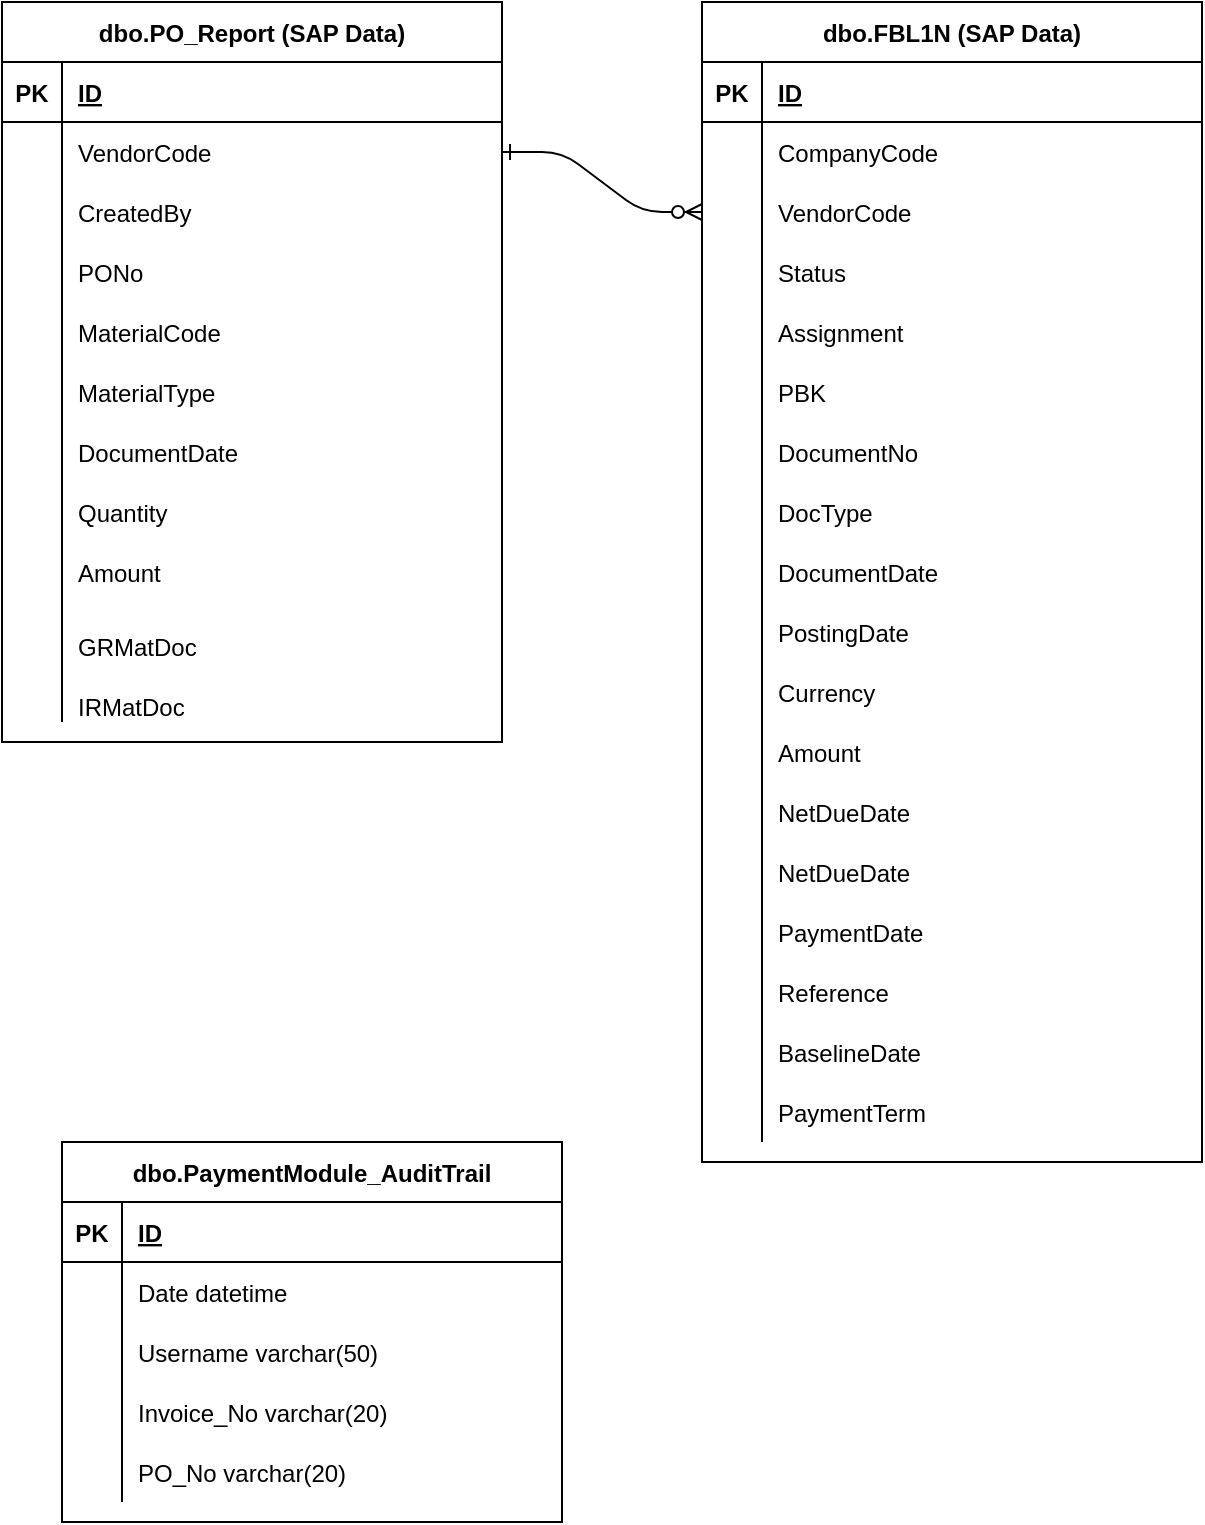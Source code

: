 <mxfile version="20.5.1" type="github">
  <diagram id="R2lEEEUBdFMjLlhIrx00" name="Page-1">
    <mxGraphModel dx="1248" dy="611" grid="1" gridSize="10" guides="1" tooltips="1" connect="1" arrows="1" fold="1" page="1" pageScale="1" pageWidth="850" pageHeight="1100" math="0" shadow="0" extFonts="Permanent Marker^https://fonts.googleapis.com/css?family=Permanent+Marker">
      <root>
        <mxCell id="0" />
        <mxCell id="1" parent="0" />
        <mxCell id="C-vyLk0tnHw3VtMMgP7b-23" value="dbo.PaymentModule_AuditTrail" style="shape=table;startSize=30;container=1;collapsible=1;childLayout=tableLayout;fixedRows=1;rowLines=0;fontStyle=1;align=center;resizeLast=1;" parent="1" vertex="1">
          <mxGeometry x="50" y="590" width="250" height="190" as="geometry" />
        </mxCell>
        <mxCell id="C-vyLk0tnHw3VtMMgP7b-24" value="" style="shape=partialRectangle;collapsible=0;dropTarget=0;pointerEvents=0;fillColor=none;points=[[0,0.5],[1,0.5]];portConstraint=eastwest;top=0;left=0;right=0;bottom=1;" parent="C-vyLk0tnHw3VtMMgP7b-23" vertex="1">
          <mxGeometry y="30" width="250" height="30" as="geometry" />
        </mxCell>
        <mxCell id="C-vyLk0tnHw3VtMMgP7b-25" value="PK" style="shape=partialRectangle;overflow=hidden;connectable=0;fillColor=none;top=0;left=0;bottom=0;right=0;fontStyle=1;" parent="C-vyLk0tnHw3VtMMgP7b-24" vertex="1">
          <mxGeometry width="30" height="30" as="geometry">
            <mxRectangle width="30" height="30" as="alternateBounds" />
          </mxGeometry>
        </mxCell>
        <mxCell id="C-vyLk0tnHw3VtMMgP7b-26" value="ID" style="shape=partialRectangle;overflow=hidden;connectable=0;fillColor=none;top=0;left=0;bottom=0;right=0;align=left;spacingLeft=6;fontStyle=5;" parent="C-vyLk0tnHw3VtMMgP7b-24" vertex="1">
          <mxGeometry x="30" width="220" height="30" as="geometry">
            <mxRectangle width="220" height="30" as="alternateBounds" />
          </mxGeometry>
        </mxCell>
        <mxCell id="JhXt-5PbK50FJARaPi_n-2" value="" style="shape=partialRectangle;collapsible=0;dropTarget=0;pointerEvents=0;fillColor=none;points=[[0,0.5],[1,0.5]];portConstraint=eastwest;top=0;left=0;right=0;bottom=0;" parent="C-vyLk0tnHw3VtMMgP7b-23" vertex="1">
          <mxGeometry y="60" width="250" height="30" as="geometry" />
        </mxCell>
        <mxCell id="JhXt-5PbK50FJARaPi_n-3" value="" style="shape=partialRectangle;overflow=hidden;connectable=0;fillColor=none;top=0;left=0;bottom=0;right=0;" parent="JhXt-5PbK50FJARaPi_n-2" vertex="1">
          <mxGeometry width="30" height="30" as="geometry">
            <mxRectangle width="30" height="30" as="alternateBounds" />
          </mxGeometry>
        </mxCell>
        <mxCell id="JhXt-5PbK50FJARaPi_n-4" value="Date datetime" style="shape=partialRectangle;overflow=hidden;connectable=0;fillColor=none;top=0;left=0;bottom=0;right=0;align=left;spacingLeft=6;" parent="JhXt-5PbK50FJARaPi_n-2" vertex="1">
          <mxGeometry x="30" width="220" height="30" as="geometry">
            <mxRectangle width="220" height="30" as="alternateBounds" />
          </mxGeometry>
        </mxCell>
        <mxCell id="JhXt-5PbK50FJARaPi_n-5" value="" style="shape=partialRectangle;collapsible=0;dropTarget=0;pointerEvents=0;fillColor=none;points=[[0,0.5],[1,0.5]];portConstraint=eastwest;top=0;left=0;right=0;bottom=0;" parent="C-vyLk0tnHw3VtMMgP7b-23" vertex="1">
          <mxGeometry y="90" width="250" height="30" as="geometry" />
        </mxCell>
        <mxCell id="JhXt-5PbK50FJARaPi_n-6" value="" style="shape=partialRectangle;overflow=hidden;connectable=0;fillColor=none;top=0;left=0;bottom=0;right=0;" parent="JhXt-5PbK50FJARaPi_n-5" vertex="1">
          <mxGeometry width="30" height="30" as="geometry">
            <mxRectangle width="30" height="30" as="alternateBounds" />
          </mxGeometry>
        </mxCell>
        <mxCell id="JhXt-5PbK50FJARaPi_n-7" value="Username varchar(50)" style="shape=partialRectangle;overflow=hidden;connectable=0;fillColor=none;top=0;left=0;bottom=0;right=0;align=left;spacingLeft=6;" parent="JhXt-5PbK50FJARaPi_n-5" vertex="1">
          <mxGeometry x="30" width="220" height="30" as="geometry">
            <mxRectangle width="220" height="30" as="alternateBounds" />
          </mxGeometry>
        </mxCell>
        <mxCell id="JhXt-5PbK50FJARaPi_n-8" value="" style="shape=partialRectangle;collapsible=0;dropTarget=0;pointerEvents=0;fillColor=none;points=[[0,0.5],[1,0.5]];portConstraint=eastwest;top=0;left=0;right=0;bottom=0;" parent="C-vyLk0tnHw3VtMMgP7b-23" vertex="1">
          <mxGeometry y="120" width="250" height="30" as="geometry" />
        </mxCell>
        <mxCell id="JhXt-5PbK50FJARaPi_n-9" value="" style="shape=partialRectangle;overflow=hidden;connectable=0;fillColor=none;top=0;left=0;bottom=0;right=0;" parent="JhXt-5PbK50FJARaPi_n-8" vertex="1">
          <mxGeometry width="30" height="30" as="geometry">
            <mxRectangle width="30" height="30" as="alternateBounds" />
          </mxGeometry>
        </mxCell>
        <mxCell id="JhXt-5PbK50FJARaPi_n-10" value="Invoice_No varchar(20)" style="shape=partialRectangle;overflow=hidden;connectable=0;fillColor=none;top=0;left=0;bottom=0;right=0;align=left;spacingLeft=6;" parent="JhXt-5PbK50FJARaPi_n-8" vertex="1">
          <mxGeometry x="30" width="220" height="30" as="geometry">
            <mxRectangle width="220" height="30" as="alternateBounds" />
          </mxGeometry>
        </mxCell>
        <mxCell id="JhXt-5PbK50FJARaPi_n-11" value="" style="shape=partialRectangle;collapsible=0;dropTarget=0;pointerEvents=0;fillColor=none;points=[[0,0.5],[1,0.5]];portConstraint=eastwest;top=0;left=0;right=0;bottom=0;" parent="C-vyLk0tnHw3VtMMgP7b-23" vertex="1">
          <mxGeometry y="150" width="250" height="30" as="geometry" />
        </mxCell>
        <mxCell id="JhXt-5PbK50FJARaPi_n-12" value="" style="shape=partialRectangle;overflow=hidden;connectable=0;fillColor=none;top=0;left=0;bottom=0;right=0;" parent="JhXt-5PbK50FJARaPi_n-11" vertex="1">
          <mxGeometry width="30" height="30" as="geometry">
            <mxRectangle width="30" height="30" as="alternateBounds" />
          </mxGeometry>
        </mxCell>
        <mxCell id="JhXt-5PbK50FJARaPi_n-13" value="PO_No varchar(20)" style="shape=partialRectangle;overflow=hidden;connectable=0;fillColor=none;top=0;left=0;bottom=0;right=0;align=left;spacingLeft=6;" parent="JhXt-5PbK50FJARaPi_n-11" vertex="1">
          <mxGeometry x="30" width="220" height="30" as="geometry">
            <mxRectangle width="220" height="30" as="alternateBounds" />
          </mxGeometry>
        </mxCell>
        <mxCell id="FwIzy6FlJB1ONGL9KVnS-1" value="dbo.PO_Report (SAP Data)" style="shape=table;startSize=30;container=1;collapsible=1;childLayout=tableLayout;fixedRows=1;rowLines=0;fontStyle=1;align=center;resizeLast=1;" parent="1" vertex="1">
          <mxGeometry x="20" y="20" width="250" height="370" as="geometry" />
        </mxCell>
        <mxCell id="FwIzy6FlJB1ONGL9KVnS-2" value="" style="shape=partialRectangle;collapsible=0;dropTarget=0;pointerEvents=0;fillColor=none;points=[[0,0.5],[1,0.5]];portConstraint=eastwest;top=0;left=0;right=0;bottom=1;" parent="FwIzy6FlJB1ONGL9KVnS-1" vertex="1">
          <mxGeometry y="30" width="250" height="30" as="geometry" />
        </mxCell>
        <mxCell id="FwIzy6FlJB1ONGL9KVnS-3" value="PK" style="shape=partialRectangle;overflow=hidden;connectable=0;fillColor=none;top=0;left=0;bottom=0;right=0;fontStyle=1;" parent="FwIzy6FlJB1ONGL9KVnS-2" vertex="1">
          <mxGeometry width="30" height="30" as="geometry">
            <mxRectangle width="30" height="30" as="alternateBounds" />
          </mxGeometry>
        </mxCell>
        <mxCell id="FwIzy6FlJB1ONGL9KVnS-4" value="ID" style="shape=partialRectangle;overflow=hidden;connectable=0;fillColor=none;top=0;left=0;bottom=0;right=0;align=left;spacingLeft=6;fontStyle=5;" parent="FwIzy6FlJB1ONGL9KVnS-2" vertex="1">
          <mxGeometry x="30" width="220" height="30" as="geometry">
            <mxRectangle width="220" height="30" as="alternateBounds" />
          </mxGeometry>
        </mxCell>
        <mxCell id="FwIzy6FlJB1ONGL9KVnS-5" value="" style="shape=partialRectangle;collapsible=0;dropTarget=0;pointerEvents=0;fillColor=none;points=[[0,0.5],[1,0.5]];portConstraint=eastwest;top=0;left=0;right=0;bottom=0;" parent="FwIzy6FlJB1ONGL9KVnS-1" vertex="1">
          <mxGeometry y="60" width="250" height="30" as="geometry" />
        </mxCell>
        <mxCell id="FwIzy6FlJB1ONGL9KVnS-6" value="" style="shape=partialRectangle;overflow=hidden;connectable=0;fillColor=none;top=0;left=0;bottom=0;right=0;" parent="FwIzy6FlJB1ONGL9KVnS-5" vertex="1">
          <mxGeometry width="30" height="30" as="geometry">
            <mxRectangle width="30" height="30" as="alternateBounds" />
          </mxGeometry>
        </mxCell>
        <mxCell id="FwIzy6FlJB1ONGL9KVnS-7" value="VendorCode" style="shape=partialRectangle;overflow=hidden;connectable=0;fillColor=none;top=0;left=0;bottom=0;right=0;align=left;spacingLeft=6;" parent="FwIzy6FlJB1ONGL9KVnS-5" vertex="1">
          <mxGeometry x="30" width="220" height="30" as="geometry">
            <mxRectangle width="220" height="30" as="alternateBounds" />
          </mxGeometry>
        </mxCell>
        <mxCell id="FwIzy6FlJB1ONGL9KVnS-9" value="" style="shape=partialRectangle;collapsible=0;dropTarget=0;pointerEvents=0;fillColor=none;points=[[0,0.5],[1,0.5]];portConstraint=eastwest;top=0;left=0;right=0;bottom=0;" parent="FwIzy6FlJB1ONGL9KVnS-1" vertex="1">
          <mxGeometry y="90" width="250" height="30" as="geometry" />
        </mxCell>
        <mxCell id="FwIzy6FlJB1ONGL9KVnS-10" value="" style="shape=partialRectangle;overflow=hidden;connectable=0;fillColor=none;top=0;left=0;bottom=0;right=0;" parent="FwIzy6FlJB1ONGL9KVnS-9" vertex="1">
          <mxGeometry width="30" height="30" as="geometry">
            <mxRectangle width="30" height="30" as="alternateBounds" />
          </mxGeometry>
        </mxCell>
        <mxCell id="FwIzy6FlJB1ONGL9KVnS-11" value="CreatedBy" style="shape=partialRectangle;overflow=hidden;connectable=0;fillColor=none;top=0;left=0;bottom=0;right=0;align=left;spacingLeft=6;" parent="FwIzy6FlJB1ONGL9KVnS-9" vertex="1">
          <mxGeometry x="30" width="220" height="30" as="geometry">
            <mxRectangle width="220" height="30" as="alternateBounds" />
          </mxGeometry>
        </mxCell>
        <mxCell id="FwIzy6FlJB1ONGL9KVnS-12" value="" style="shape=partialRectangle;collapsible=0;dropTarget=0;pointerEvents=0;fillColor=none;points=[[0,0.5],[1,0.5]];portConstraint=eastwest;top=0;left=0;right=0;bottom=0;" parent="FwIzy6FlJB1ONGL9KVnS-1" vertex="1">
          <mxGeometry y="120" width="250" height="30" as="geometry" />
        </mxCell>
        <mxCell id="FwIzy6FlJB1ONGL9KVnS-13" value="" style="shape=partialRectangle;overflow=hidden;connectable=0;fillColor=none;top=0;left=0;bottom=0;right=0;" parent="FwIzy6FlJB1ONGL9KVnS-12" vertex="1">
          <mxGeometry width="30" height="30" as="geometry">
            <mxRectangle width="30" height="30" as="alternateBounds" />
          </mxGeometry>
        </mxCell>
        <mxCell id="FwIzy6FlJB1ONGL9KVnS-14" value="PONo" style="shape=partialRectangle;overflow=hidden;connectable=0;fillColor=none;top=0;left=0;bottom=0;right=0;align=left;spacingLeft=6;" parent="FwIzy6FlJB1ONGL9KVnS-12" vertex="1">
          <mxGeometry x="30" width="220" height="30" as="geometry">
            <mxRectangle width="220" height="30" as="alternateBounds" />
          </mxGeometry>
        </mxCell>
        <mxCell id="FwIzy6FlJB1ONGL9KVnS-15" value="" style="shape=partialRectangle;collapsible=0;dropTarget=0;pointerEvents=0;fillColor=none;points=[[0,0.5],[1,0.5]];portConstraint=eastwest;top=0;left=0;right=0;bottom=0;" parent="FwIzy6FlJB1ONGL9KVnS-1" vertex="1">
          <mxGeometry y="150" width="250" height="30" as="geometry" />
        </mxCell>
        <mxCell id="FwIzy6FlJB1ONGL9KVnS-16" value="" style="shape=partialRectangle;overflow=hidden;connectable=0;fillColor=none;top=0;left=0;bottom=0;right=0;" parent="FwIzy6FlJB1ONGL9KVnS-15" vertex="1">
          <mxGeometry width="30" height="30" as="geometry">
            <mxRectangle width="30" height="30" as="alternateBounds" />
          </mxGeometry>
        </mxCell>
        <mxCell id="FwIzy6FlJB1ONGL9KVnS-17" value="MaterialCode" style="shape=partialRectangle;overflow=hidden;connectable=0;fillColor=none;top=0;left=0;bottom=0;right=0;align=left;spacingLeft=6;" parent="FwIzy6FlJB1ONGL9KVnS-15" vertex="1">
          <mxGeometry x="30" width="220" height="30" as="geometry">
            <mxRectangle width="220" height="30" as="alternateBounds" />
          </mxGeometry>
        </mxCell>
        <mxCell id="FwIzy6FlJB1ONGL9KVnS-18" value="" style="shape=partialRectangle;collapsible=0;dropTarget=0;pointerEvents=0;fillColor=none;points=[[0,0.5],[1,0.5]];portConstraint=eastwest;top=0;left=0;right=0;bottom=0;" parent="FwIzy6FlJB1ONGL9KVnS-1" vertex="1">
          <mxGeometry y="180" width="250" height="30" as="geometry" />
        </mxCell>
        <mxCell id="FwIzy6FlJB1ONGL9KVnS-19" value="" style="shape=partialRectangle;overflow=hidden;connectable=0;fillColor=none;top=0;left=0;bottom=0;right=0;" parent="FwIzy6FlJB1ONGL9KVnS-18" vertex="1">
          <mxGeometry width="30" height="30" as="geometry">
            <mxRectangle width="30" height="30" as="alternateBounds" />
          </mxGeometry>
        </mxCell>
        <mxCell id="FwIzy6FlJB1ONGL9KVnS-20" value="MaterialType" style="shape=partialRectangle;overflow=hidden;connectable=0;fillColor=none;top=0;left=0;bottom=0;right=0;align=left;spacingLeft=6;" parent="FwIzy6FlJB1ONGL9KVnS-18" vertex="1">
          <mxGeometry x="30" width="220" height="30" as="geometry">
            <mxRectangle width="220" height="30" as="alternateBounds" />
          </mxGeometry>
        </mxCell>
        <mxCell id="FwIzy6FlJB1ONGL9KVnS-21" value="" style="shape=partialRectangle;collapsible=0;dropTarget=0;pointerEvents=0;fillColor=none;points=[[0,0.5],[1,0.5]];portConstraint=eastwest;top=0;left=0;right=0;bottom=0;" parent="FwIzy6FlJB1ONGL9KVnS-1" vertex="1">
          <mxGeometry y="210" width="250" height="30" as="geometry" />
        </mxCell>
        <mxCell id="FwIzy6FlJB1ONGL9KVnS-22" value="" style="shape=partialRectangle;overflow=hidden;connectable=0;fillColor=none;top=0;left=0;bottom=0;right=0;" parent="FwIzy6FlJB1ONGL9KVnS-21" vertex="1">
          <mxGeometry width="30" height="30" as="geometry">
            <mxRectangle width="30" height="30" as="alternateBounds" />
          </mxGeometry>
        </mxCell>
        <mxCell id="FwIzy6FlJB1ONGL9KVnS-23" value="DocumentDate" style="shape=partialRectangle;overflow=hidden;connectable=0;fillColor=none;top=0;left=0;bottom=0;right=0;align=left;spacingLeft=6;" parent="FwIzy6FlJB1ONGL9KVnS-21" vertex="1">
          <mxGeometry x="30" width="220" height="30" as="geometry">
            <mxRectangle width="220" height="30" as="alternateBounds" />
          </mxGeometry>
        </mxCell>
        <mxCell id="FwIzy6FlJB1ONGL9KVnS-24" value="" style="shape=partialRectangle;collapsible=0;dropTarget=0;pointerEvents=0;fillColor=none;points=[[0,0.5],[1,0.5]];portConstraint=eastwest;top=0;left=0;right=0;bottom=0;" parent="FwIzy6FlJB1ONGL9KVnS-1" vertex="1">
          <mxGeometry y="240" width="250" height="30" as="geometry" />
        </mxCell>
        <mxCell id="FwIzy6FlJB1ONGL9KVnS-25" value="" style="shape=partialRectangle;overflow=hidden;connectable=0;fillColor=none;top=0;left=0;bottom=0;right=0;" parent="FwIzy6FlJB1ONGL9KVnS-24" vertex="1">
          <mxGeometry width="30" height="30" as="geometry">
            <mxRectangle width="30" height="30" as="alternateBounds" />
          </mxGeometry>
        </mxCell>
        <mxCell id="FwIzy6FlJB1ONGL9KVnS-26" value="Quantity" style="shape=partialRectangle;overflow=hidden;connectable=0;fillColor=none;top=0;left=0;bottom=0;right=0;align=left;spacingLeft=6;" parent="FwIzy6FlJB1ONGL9KVnS-24" vertex="1">
          <mxGeometry x="30" width="220" height="30" as="geometry">
            <mxRectangle width="220" height="30" as="alternateBounds" />
          </mxGeometry>
        </mxCell>
        <mxCell id="FwIzy6FlJB1ONGL9KVnS-27" value="" style="shape=partialRectangle;collapsible=0;dropTarget=0;pointerEvents=0;fillColor=none;points=[[0,0.5],[1,0.5]];portConstraint=eastwest;top=0;left=0;right=0;bottom=0;" parent="FwIzy6FlJB1ONGL9KVnS-1" vertex="1">
          <mxGeometry y="270" width="250" height="30" as="geometry" />
        </mxCell>
        <mxCell id="FwIzy6FlJB1ONGL9KVnS-28" value="" style="shape=partialRectangle;overflow=hidden;connectable=0;fillColor=none;top=0;left=0;bottom=0;right=0;" parent="FwIzy6FlJB1ONGL9KVnS-27" vertex="1">
          <mxGeometry width="30" height="30" as="geometry">
            <mxRectangle width="30" height="30" as="alternateBounds" />
          </mxGeometry>
        </mxCell>
        <mxCell id="FwIzy6FlJB1ONGL9KVnS-29" value="Amount" style="shape=partialRectangle;overflow=hidden;connectable=0;fillColor=none;top=0;left=0;bottom=0;right=0;align=left;spacingLeft=6;" parent="FwIzy6FlJB1ONGL9KVnS-27" vertex="1">
          <mxGeometry x="30" width="220" height="30" as="geometry">
            <mxRectangle width="220" height="30" as="alternateBounds" />
          </mxGeometry>
        </mxCell>
        <mxCell id="FwIzy6FlJB1ONGL9KVnS-30" value="" style="shape=partialRectangle;collapsible=0;dropTarget=0;pointerEvents=0;fillColor=none;points=[[0,0.5],[1,0.5]];portConstraint=eastwest;top=0;left=0;right=0;bottom=0;" parent="FwIzy6FlJB1ONGL9KVnS-1" vertex="1">
          <mxGeometry y="300" width="250" height="30" as="geometry" />
        </mxCell>
        <mxCell id="FwIzy6FlJB1ONGL9KVnS-31" value="" style="shape=partialRectangle;overflow=hidden;connectable=0;fillColor=none;top=0;left=0;bottom=0;right=0;" parent="FwIzy6FlJB1ONGL9KVnS-30" vertex="1">
          <mxGeometry width="30" height="30" as="geometry">
            <mxRectangle width="30" height="30" as="alternateBounds" />
          </mxGeometry>
        </mxCell>
        <mxCell id="FwIzy6FlJB1ONGL9KVnS-32" value="&#xa;GRMatDoc &#xa;" style="shape=partialRectangle;overflow=hidden;connectable=0;fillColor=none;top=0;left=0;bottom=0;right=0;align=left;spacingLeft=6;" parent="FwIzy6FlJB1ONGL9KVnS-30" vertex="1">
          <mxGeometry x="30" width="220" height="30" as="geometry">
            <mxRectangle width="220" height="30" as="alternateBounds" />
          </mxGeometry>
        </mxCell>
        <mxCell id="FwIzy6FlJB1ONGL9KVnS-33" value="" style="shape=partialRectangle;collapsible=0;dropTarget=0;pointerEvents=0;fillColor=none;points=[[0,0.5],[1,0.5]];portConstraint=eastwest;top=0;left=0;right=0;bottom=0;" parent="FwIzy6FlJB1ONGL9KVnS-1" vertex="1">
          <mxGeometry y="330" width="250" height="30" as="geometry" />
        </mxCell>
        <mxCell id="FwIzy6FlJB1ONGL9KVnS-34" value="" style="shape=partialRectangle;overflow=hidden;connectable=0;fillColor=none;top=0;left=0;bottom=0;right=0;" parent="FwIzy6FlJB1ONGL9KVnS-33" vertex="1">
          <mxGeometry width="30" height="30" as="geometry">
            <mxRectangle width="30" height="30" as="alternateBounds" />
          </mxGeometry>
        </mxCell>
        <mxCell id="FwIzy6FlJB1ONGL9KVnS-35" value="&#xa;IRMatDoc" style="shape=partialRectangle;overflow=hidden;connectable=0;fillColor=none;top=0;left=0;bottom=0;right=0;align=left;spacingLeft=6;" parent="FwIzy6FlJB1ONGL9KVnS-33" vertex="1">
          <mxGeometry x="30" width="220" height="30" as="geometry">
            <mxRectangle width="220" height="30" as="alternateBounds" />
          </mxGeometry>
        </mxCell>
        <mxCell id="FwIzy6FlJB1ONGL9KVnS-36" value="dbo.FBL1N (SAP Data)" style="shape=table;startSize=30;container=1;collapsible=1;childLayout=tableLayout;fixedRows=1;rowLines=0;fontStyle=1;align=center;resizeLast=1;" parent="1" vertex="1">
          <mxGeometry x="370" y="20" width="250" height="580" as="geometry" />
        </mxCell>
        <mxCell id="FwIzy6FlJB1ONGL9KVnS-37" value="" style="shape=partialRectangle;collapsible=0;dropTarget=0;pointerEvents=0;fillColor=none;points=[[0,0.5],[1,0.5]];portConstraint=eastwest;top=0;left=0;right=0;bottom=1;" parent="FwIzy6FlJB1ONGL9KVnS-36" vertex="1">
          <mxGeometry y="30" width="250" height="30" as="geometry" />
        </mxCell>
        <mxCell id="FwIzy6FlJB1ONGL9KVnS-38" value="PK" style="shape=partialRectangle;overflow=hidden;connectable=0;fillColor=none;top=0;left=0;bottom=0;right=0;fontStyle=1;" parent="FwIzy6FlJB1ONGL9KVnS-37" vertex="1">
          <mxGeometry width="30" height="30" as="geometry">
            <mxRectangle width="30" height="30" as="alternateBounds" />
          </mxGeometry>
        </mxCell>
        <mxCell id="FwIzy6FlJB1ONGL9KVnS-39" value="ID" style="shape=partialRectangle;overflow=hidden;connectable=0;fillColor=none;top=0;left=0;bottom=0;right=0;align=left;spacingLeft=6;fontStyle=5;" parent="FwIzy6FlJB1ONGL9KVnS-37" vertex="1">
          <mxGeometry x="30" width="220" height="30" as="geometry">
            <mxRectangle width="220" height="30" as="alternateBounds" />
          </mxGeometry>
        </mxCell>
        <mxCell id="FwIzy6FlJB1ONGL9KVnS-40" value="" style="shape=partialRectangle;collapsible=0;dropTarget=0;pointerEvents=0;fillColor=none;points=[[0,0.5],[1,0.5]];portConstraint=eastwest;top=0;left=0;right=0;bottom=0;" parent="FwIzy6FlJB1ONGL9KVnS-36" vertex="1">
          <mxGeometry y="60" width="250" height="30" as="geometry" />
        </mxCell>
        <mxCell id="FwIzy6FlJB1ONGL9KVnS-41" value="" style="shape=partialRectangle;overflow=hidden;connectable=0;fillColor=none;top=0;left=0;bottom=0;right=0;" parent="FwIzy6FlJB1ONGL9KVnS-40" vertex="1">
          <mxGeometry width="30" height="30" as="geometry">
            <mxRectangle width="30" height="30" as="alternateBounds" />
          </mxGeometry>
        </mxCell>
        <mxCell id="FwIzy6FlJB1ONGL9KVnS-42" value="CompanyCode" style="shape=partialRectangle;overflow=hidden;connectable=0;fillColor=none;top=0;left=0;bottom=0;right=0;align=left;spacingLeft=6;" parent="FwIzy6FlJB1ONGL9KVnS-40" vertex="1">
          <mxGeometry x="30" width="220" height="30" as="geometry">
            <mxRectangle width="220" height="30" as="alternateBounds" />
          </mxGeometry>
        </mxCell>
        <mxCell id="FwIzy6FlJB1ONGL9KVnS-43" value="" style="shape=partialRectangle;collapsible=0;dropTarget=0;pointerEvents=0;fillColor=none;points=[[0,0.5],[1,0.5]];portConstraint=eastwest;top=0;left=0;right=0;bottom=0;movable=0;resizable=0;rotatable=0;deletable=0;editable=0;connectable=0;" parent="FwIzy6FlJB1ONGL9KVnS-36" vertex="1">
          <mxGeometry y="90" width="250" height="30" as="geometry" />
        </mxCell>
        <mxCell id="FwIzy6FlJB1ONGL9KVnS-44" value="" style="shape=partialRectangle;overflow=hidden;connectable=0;fillColor=none;top=0;left=0;bottom=0;right=0;" parent="FwIzy6FlJB1ONGL9KVnS-43" vertex="1">
          <mxGeometry width="30" height="30" as="geometry">
            <mxRectangle width="30" height="30" as="alternateBounds" />
          </mxGeometry>
        </mxCell>
        <mxCell id="FwIzy6FlJB1ONGL9KVnS-45" value="VendorCode" style="shape=partialRectangle;overflow=hidden;connectable=0;fillColor=none;top=0;left=0;bottom=0;right=0;align=left;spacingLeft=6;" parent="FwIzy6FlJB1ONGL9KVnS-43" vertex="1">
          <mxGeometry x="30" width="220" height="30" as="geometry">
            <mxRectangle width="220" height="30" as="alternateBounds" />
          </mxGeometry>
        </mxCell>
        <mxCell id="FwIzy6FlJB1ONGL9KVnS-46" value="" style="shape=partialRectangle;collapsible=0;dropTarget=0;pointerEvents=0;fillColor=none;points=[[0,0.5],[1,0.5]];portConstraint=eastwest;top=0;left=0;right=0;bottom=0;" parent="FwIzy6FlJB1ONGL9KVnS-36" vertex="1">
          <mxGeometry y="120" width="250" height="30" as="geometry" />
        </mxCell>
        <mxCell id="FwIzy6FlJB1ONGL9KVnS-47" value="" style="shape=partialRectangle;overflow=hidden;connectable=0;fillColor=none;top=0;left=0;bottom=0;right=0;" parent="FwIzy6FlJB1ONGL9KVnS-46" vertex="1">
          <mxGeometry width="30" height="30" as="geometry">
            <mxRectangle width="30" height="30" as="alternateBounds" />
          </mxGeometry>
        </mxCell>
        <mxCell id="FwIzy6FlJB1ONGL9KVnS-48" value="Status" style="shape=partialRectangle;overflow=hidden;connectable=0;fillColor=none;top=0;left=0;bottom=0;right=0;align=left;spacingLeft=6;" parent="FwIzy6FlJB1ONGL9KVnS-46" vertex="1">
          <mxGeometry x="30" width="220" height="30" as="geometry">
            <mxRectangle width="220" height="30" as="alternateBounds" />
          </mxGeometry>
        </mxCell>
        <mxCell id="FwIzy6FlJB1ONGL9KVnS-49" value="" style="shape=partialRectangle;collapsible=0;dropTarget=0;pointerEvents=0;fillColor=none;points=[[0,0.5],[1,0.5]];portConstraint=eastwest;top=0;left=0;right=0;bottom=0;" parent="FwIzy6FlJB1ONGL9KVnS-36" vertex="1">
          <mxGeometry y="150" width="250" height="30" as="geometry" />
        </mxCell>
        <mxCell id="FwIzy6FlJB1ONGL9KVnS-50" value="" style="shape=partialRectangle;overflow=hidden;connectable=0;fillColor=none;top=0;left=0;bottom=0;right=0;" parent="FwIzy6FlJB1ONGL9KVnS-49" vertex="1">
          <mxGeometry width="30" height="30" as="geometry">
            <mxRectangle width="30" height="30" as="alternateBounds" />
          </mxGeometry>
        </mxCell>
        <mxCell id="FwIzy6FlJB1ONGL9KVnS-51" value="Assignment" style="shape=partialRectangle;overflow=hidden;connectable=0;fillColor=none;top=0;left=0;bottom=0;right=0;align=left;spacingLeft=6;" parent="FwIzy6FlJB1ONGL9KVnS-49" vertex="1">
          <mxGeometry x="30" width="220" height="30" as="geometry">
            <mxRectangle width="220" height="30" as="alternateBounds" />
          </mxGeometry>
        </mxCell>
        <mxCell id="FwIzy6FlJB1ONGL9KVnS-52" value="" style="shape=partialRectangle;collapsible=0;dropTarget=0;pointerEvents=0;fillColor=none;points=[[0,0.5],[1,0.5]];portConstraint=eastwest;top=0;left=0;right=0;bottom=0;" parent="FwIzy6FlJB1ONGL9KVnS-36" vertex="1">
          <mxGeometry y="180" width="250" height="30" as="geometry" />
        </mxCell>
        <mxCell id="FwIzy6FlJB1ONGL9KVnS-53" value="" style="shape=partialRectangle;overflow=hidden;connectable=0;fillColor=none;top=0;left=0;bottom=0;right=0;" parent="FwIzy6FlJB1ONGL9KVnS-52" vertex="1">
          <mxGeometry width="30" height="30" as="geometry">
            <mxRectangle width="30" height="30" as="alternateBounds" />
          </mxGeometry>
        </mxCell>
        <mxCell id="FwIzy6FlJB1ONGL9KVnS-54" value="PBK" style="shape=partialRectangle;overflow=hidden;connectable=0;fillColor=none;top=0;left=0;bottom=0;right=0;align=left;spacingLeft=6;" parent="FwIzy6FlJB1ONGL9KVnS-52" vertex="1">
          <mxGeometry x="30" width="220" height="30" as="geometry">
            <mxRectangle width="220" height="30" as="alternateBounds" />
          </mxGeometry>
        </mxCell>
        <mxCell id="FwIzy6FlJB1ONGL9KVnS-55" value="" style="shape=partialRectangle;collapsible=0;dropTarget=0;pointerEvents=0;fillColor=none;points=[[0,0.5],[1,0.5]];portConstraint=eastwest;top=0;left=0;right=0;bottom=0;" parent="FwIzy6FlJB1ONGL9KVnS-36" vertex="1">
          <mxGeometry y="210" width="250" height="30" as="geometry" />
        </mxCell>
        <mxCell id="FwIzy6FlJB1ONGL9KVnS-56" value="" style="shape=partialRectangle;overflow=hidden;connectable=0;fillColor=none;top=0;left=0;bottom=0;right=0;" parent="FwIzy6FlJB1ONGL9KVnS-55" vertex="1">
          <mxGeometry width="30" height="30" as="geometry">
            <mxRectangle width="30" height="30" as="alternateBounds" />
          </mxGeometry>
        </mxCell>
        <mxCell id="FwIzy6FlJB1ONGL9KVnS-57" value="DocumentNo" style="shape=partialRectangle;overflow=hidden;connectable=0;fillColor=none;top=0;left=0;bottom=0;right=0;align=left;spacingLeft=6;" parent="FwIzy6FlJB1ONGL9KVnS-55" vertex="1">
          <mxGeometry x="30" width="220" height="30" as="geometry">
            <mxRectangle width="220" height="30" as="alternateBounds" />
          </mxGeometry>
        </mxCell>
        <mxCell id="FwIzy6FlJB1ONGL9KVnS-58" value="" style="shape=partialRectangle;collapsible=0;dropTarget=0;pointerEvents=0;fillColor=none;points=[[0,0.5],[1,0.5]];portConstraint=eastwest;top=0;left=0;right=0;bottom=0;" parent="FwIzy6FlJB1ONGL9KVnS-36" vertex="1">
          <mxGeometry y="240" width="250" height="30" as="geometry" />
        </mxCell>
        <mxCell id="FwIzy6FlJB1ONGL9KVnS-59" value="" style="shape=partialRectangle;overflow=hidden;connectable=0;fillColor=none;top=0;left=0;bottom=0;right=0;" parent="FwIzy6FlJB1ONGL9KVnS-58" vertex="1">
          <mxGeometry width="30" height="30" as="geometry">
            <mxRectangle width="30" height="30" as="alternateBounds" />
          </mxGeometry>
        </mxCell>
        <mxCell id="FwIzy6FlJB1ONGL9KVnS-60" value="DocType" style="shape=partialRectangle;overflow=hidden;connectable=0;fillColor=none;top=0;left=0;bottom=0;right=0;align=left;spacingLeft=6;" parent="FwIzy6FlJB1ONGL9KVnS-58" vertex="1">
          <mxGeometry x="30" width="220" height="30" as="geometry">
            <mxRectangle width="220" height="30" as="alternateBounds" />
          </mxGeometry>
        </mxCell>
        <mxCell id="FwIzy6FlJB1ONGL9KVnS-61" value="" style="shape=partialRectangle;collapsible=0;dropTarget=0;pointerEvents=0;fillColor=none;points=[[0,0.5],[1,0.5]];portConstraint=eastwest;top=0;left=0;right=0;bottom=0;" parent="FwIzy6FlJB1ONGL9KVnS-36" vertex="1">
          <mxGeometry y="270" width="250" height="30" as="geometry" />
        </mxCell>
        <mxCell id="FwIzy6FlJB1ONGL9KVnS-62" value="" style="shape=partialRectangle;overflow=hidden;connectable=0;fillColor=none;top=0;left=0;bottom=0;right=0;" parent="FwIzy6FlJB1ONGL9KVnS-61" vertex="1">
          <mxGeometry width="30" height="30" as="geometry">
            <mxRectangle width="30" height="30" as="alternateBounds" />
          </mxGeometry>
        </mxCell>
        <mxCell id="FwIzy6FlJB1ONGL9KVnS-63" value="DocumentDate" style="shape=partialRectangle;overflow=hidden;connectable=0;fillColor=none;top=0;left=0;bottom=0;right=0;align=left;spacingLeft=6;" parent="FwIzy6FlJB1ONGL9KVnS-61" vertex="1">
          <mxGeometry x="30" width="220" height="30" as="geometry">
            <mxRectangle width="220" height="30" as="alternateBounds" />
          </mxGeometry>
        </mxCell>
        <mxCell id="FwIzy6FlJB1ONGL9KVnS-64" value="" style="shape=partialRectangle;collapsible=0;dropTarget=0;pointerEvents=0;fillColor=none;points=[[0,0.5],[1,0.5]];portConstraint=eastwest;top=0;left=0;right=0;bottom=0;" parent="FwIzy6FlJB1ONGL9KVnS-36" vertex="1">
          <mxGeometry y="300" width="250" height="30" as="geometry" />
        </mxCell>
        <mxCell id="FwIzy6FlJB1ONGL9KVnS-65" value="" style="shape=partialRectangle;overflow=hidden;connectable=0;fillColor=none;top=0;left=0;bottom=0;right=0;" parent="FwIzy6FlJB1ONGL9KVnS-64" vertex="1">
          <mxGeometry width="30" height="30" as="geometry">
            <mxRectangle width="30" height="30" as="alternateBounds" />
          </mxGeometry>
        </mxCell>
        <mxCell id="FwIzy6FlJB1ONGL9KVnS-66" value="PostingDate" style="shape=partialRectangle;overflow=hidden;connectable=0;fillColor=none;top=0;left=0;bottom=0;right=0;align=left;spacingLeft=6;" parent="FwIzy6FlJB1ONGL9KVnS-64" vertex="1">
          <mxGeometry x="30" width="220" height="30" as="geometry">
            <mxRectangle width="220" height="30" as="alternateBounds" />
          </mxGeometry>
        </mxCell>
        <mxCell id="FwIzy6FlJB1ONGL9KVnS-67" value="" style="shape=partialRectangle;collapsible=0;dropTarget=0;pointerEvents=0;fillColor=none;points=[[0,0.5],[1,0.5]];portConstraint=eastwest;top=0;left=0;right=0;bottom=0;" parent="FwIzy6FlJB1ONGL9KVnS-36" vertex="1">
          <mxGeometry y="330" width="250" height="30" as="geometry" />
        </mxCell>
        <mxCell id="FwIzy6FlJB1ONGL9KVnS-68" value="" style="shape=partialRectangle;overflow=hidden;connectable=0;fillColor=none;top=0;left=0;bottom=0;right=0;" parent="FwIzy6FlJB1ONGL9KVnS-67" vertex="1">
          <mxGeometry width="30" height="30" as="geometry">
            <mxRectangle width="30" height="30" as="alternateBounds" />
          </mxGeometry>
        </mxCell>
        <mxCell id="FwIzy6FlJB1ONGL9KVnS-69" value="Currency" style="shape=partialRectangle;overflow=hidden;connectable=0;fillColor=none;top=0;left=0;bottom=0;right=0;align=left;spacingLeft=6;" parent="FwIzy6FlJB1ONGL9KVnS-67" vertex="1">
          <mxGeometry x="30" width="220" height="30" as="geometry">
            <mxRectangle width="220" height="30" as="alternateBounds" />
          </mxGeometry>
        </mxCell>
        <mxCell id="FwIzy6FlJB1ONGL9KVnS-70" value="" style="shape=partialRectangle;collapsible=0;dropTarget=0;pointerEvents=0;fillColor=none;points=[[0,0.5],[1,0.5]];portConstraint=eastwest;top=0;left=0;right=0;bottom=0;" parent="FwIzy6FlJB1ONGL9KVnS-36" vertex="1">
          <mxGeometry y="360" width="250" height="30" as="geometry" />
        </mxCell>
        <mxCell id="FwIzy6FlJB1ONGL9KVnS-71" value="" style="shape=partialRectangle;overflow=hidden;connectable=0;fillColor=none;top=0;left=0;bottom=0;right=0;" parent="FwIzy6FlJB1ONGL9KVnS-70" vertex="1">
          <mxGeometry width="30" height="30" as="geometry">
            <mxRectangle width="30" height="30" as="alternateBounds" />
          </mxGeometry>
        </mxCell>
        <mxCell id="FwIzy6FlJB1ONGL9KVnS-72" value="Amount" style="shape=partialRectangle;overflow=hidden;connectable=0;fillColor=none;top=0;left=0;bottom=0;right=0;align=left;spacingLeft=6;" parent="FwIzy6FlJB1ONGL9KVnS-70" vertex="1">
          <mxGeometry x="30" width="220" height="30" as="geometry">
            <mxRectangle width="220" height="30" as="alternateBounds" />
          </mxGeometry>
        </mxCell>
        <mxCell id="FwIzy6FlJB1ONGL9KVnS-73" value="" style="shape=partialRectangle;collapsible=0;dropTarget=0;pointerEvents=0;fillColor=none;points=[[0,0.5],[1,0.5]];portConstraint=eastwest;top=0;left=0;right=0;bottom=0;" parent="FwIzy6FlJB1ONGL9KVnS-36" vertex="1">
          <mxGeometry y="390" width="250" height="30" as="geometry" />
        </mxCell>
        <mxCell id="FwIzy6FlJB1ONGL9KVnS-74" value="" style="shape=partialRectangle;overflow=hidden;connectable=0;fillColor=none;top=0;left=0;bottom=0;right=0;" parent="FwIzy6FlJB1ONGL9KVnS-73" vertex="1">
          <mxGeometry width="30" height="30" as="geometry">
            <mxRectangle width="30" height="30" as="alternateBounds" />
          </mxGeometry>
        </mxCell>
        <mxCell id="FwIzy6FlJB1ONGL9KVnS-75" value="NetDueDate" style="shape=partialRectangle;overflow=hidden;connectable=0;fillColor=none;top=0;left=0;bottom=0;right=0;align=left;spacingLeft=6;" parent="FwIzy6FlJB1ONGL9KVnS-73" vertex="1">
          <mxGeometry x="30" width="220" height="30" as="geometry">
            <mxRectangle width="220" height="30" as="alternateBounds" />
          </mxGeometry>
        </mxCell>
        <mxCell id="pKaTSzXQ6KrV4oZ0-eNK-1" value="" style="shape=partialRectangle;collapsible=0;dropTarget=0;pointerEvents=0;fillColor=none;points=[[0,0.5],[1,0.5]];portConstraint=eastwest;top=0;left=0;right=0;bottom=0;" vertex="1" parent="FwIzy6FlJB1ONGL9KVnS-36">
          <mxGeometry y="420" width="250" height="30" as="geometry" />
        </mxCell>
        <mxCell id="pKaTSzXQ6KrV4oZ0-eNK-2" value="" style="shape=partialRectangle;overflow=hidden;connectable=0;fillColor=none;top=0;left=0;bottom=0;right=0;" vertex="1" parent="pKaTSzXQ6KrV4oZ0-eNK-1">
          <mxGeometry width="30" height="30" as="geometry">
            <mxRectangle width="30" height="30" as="alternateBounds" />
          </mxGeometry>
        </mxCell>
        <mxCell id="pKaTSzXQ6KrV4oZ0-eNK-3" value="NetDueDate" style="shape=partialRectangle;overflow=hidden;connectable=0;fillColor=none;top=0;left=0;bottom=0;right=0;align=left;spacingLeft=6;" vertex="1" parent="pKaTSzXQ6KrV4oZ0-eNK-1">
          <mxGeometry x="30" width="220" height="30" as="geometry">
            <mxRectangle width="220" height="30" as="alternateBounds" />
          </mxGeometry>
        </mxCell>
        <mxCell id="FwIzy6FlJB1ONGL9KVnS-76" value="" style="shape=partialRectangle;collapsible=0;dropTarget=0;pointerEvents=0;fillColor=none;points=[[0,0.5],[1,0.5]];portConstraint=eastwest;top=0;left=0;right=0;bottom=0;" parent="FwIzy6FlJB1ONGL9KVnS-36" vertex="1">
          <mxGeometry y="450" width="250" height="30" as="geometry" />
        </mxCell>
        <mxCell id="FwIzy6FlJB1ONGL9KVnS-77" value="" style="shape=partialRectangle;overflow=hidden;connectable=0;fillColor=none;top=0;left=0;bottom=0;right=0;" parent="FwIzy6FlJB1ONGL9KVnS-76" vertex="1">
          <mxGeometry width="30" height="30" as="geometry">
            <mxRectangle width="30" height="30" as="alternateBounds" />
          </mxGeometry>
        </mxCell>
        <mxCell id="FwIzy6FlJB1ONGL9KVnS-78" value="PaymentDate" style="shape=partialRectangle;overflow=hidden;connectable=0;fillColor=none;top=0;left=0;bottom=0;right=0;align=left;spacingLeft=6;" parent="FwIzy6FlJB1ONGL9KVnS-76" vertex="1">
          <mxGeometry x="30" width="220" height="30" as="geometry">
            <mxRectangle width="220" height="30" as="alternateBounds" />
          </mxGeometry>
        </mxCell>
        <mxCell id="FwIzy6FlJB1ONGL9KVnS-79" value="" style="shape=partialRectangle;collapsible=0;dropTarget=0;pointerEvents=0;fillColor=none;points=[[0,0.5],[1,0.5]];portConstraint=eastwest;top=0;left=0;right=0;bottom=0;" parent="FwIzy6FlJB1ONGL9KVnS-36" vertex="1">
          <mxGeometry y="480" width="250" height="30" as="geometry" />
        </mxCell>
        <mxCell id="FwIzy6FlJB1ONGL9KVnS-80" value="" style="shape=partialRectangle;overflow=hidden;connectable=0;fillColor=none;top=0;left=0;bottom=0;right=0;" parent="FwIzy6FlJB1ONGL9KVnS-79" vertex="1">
          <mxGeometry width="30" height="30" as="geometry">
            <mxRectangle width="30" height="30" as="alternateBounds" />
          </mxGeometry>
        </mxCell>
        <mxCell id="FwIzy6FlJB1ONGL9KVnS-81" value="Reference" style="shape=partialRectangle;overflow=hidden;connectable=0;fillColor=none;top=0;left=0;bottom=0;right=0;align=left;spacingLeft=6;" parent="FwIzy6FlJB1ONGL9KVnS-79" vertex="1">
          <mxGeometry x="30" width="220" height="30" as="geometry">
            <mxRectangle width="220" height="30" as="alternateBounds" />
          </mxGeometry>
        </mxCell>
        <mxCell id="FwIzy6FlJB1ONGL9KVnS-82" value="" style="shape=partialRectangle;collapsible=0;dropTarget=0;pointerEvents=0;fillColor=none;points=[[0,0.5],[1,0.5]];portConstraint=eastwest;top=0;left=0;right=0;bottom=0;" parent="FwIzy6FlJB1ONGL9KVnS-36" vertex="1">
          <mxGeometry y="510" width="250" height="30" as="geometry" />
        </mxCell>
        <mxCell id="FwIzy6FlJB1ONGL9KVnS-83" value="" style="shape=partialRectangle;overflow=hidden;connectable=0;fillColor=none;top=0;left=0;bottom=0;right=0;" parent="FwIzy6FlJB1ONGL9KVnS-82" vertex="1">
          <mxGeometry width="30" height="30" as="geometry">
            <mxRectangle width="30" height="30" as="alternateBounds" />
          </mxGeometry>
        </mxCell>
        <mxCell id="FwIzy6FlJB1ONGL9KVnS-84" value="BaselineDate" style="shape=partialRectangle;overflow=hidden;connectable=0;fillColor=none;top=0;left=0;bottom=0;right=0;align=left;spacingLeft=6;" parent="FwIzy6FlJB1ONGL9KVnS-82" vertex="1">
          <mxGeometry x="30" width="220" height="30" as="geometry">
            <mxRectangle width="220" height="30" as="alternateBounds" />
          </mxGeometry>
        </mxCell>
        <mxCell id="FwIzy6FlJB1ONGL9KVnS-85" value="" style="shape=partialRectangle;collapsible=0;dropTarget=0;pointerEvents=0;fillColor=none;points=[[0,0.5],[1,0.5]];portConstraint=eastwest;top=0;left=0;right=0;bottom=0;" parent="FwIzy6FlJB1ONGL9KVnS-36" vertex="1">
          <mxGeometry y="540" width="250" height="30" as="geometry" />
        </mxCell>
        <mxCell id="FwIzy6FlJB1ONGL9KVnS-86" value="" style="shape=partialRectangle;overflow=hidden;connectable=0;fillColor=none;top=0;left=0;bottom=0;right=0;" parent="FwIzy6FlJB1ONGL9KVnS-85" vertex="1">
          <mxGeometry width="30" height="30" as="geometry">
            <mxRectangle width="30" height="30" as="alternateBounds" />
          </mxGeometry>
        </mxCell>
        <mxCell id="FwIzy6FlJB1ONGL9KVnS-87" value="PaymentTerm" style="shape=partialRectangle;overflow=hidden;connectable=0;fillColor=none;top=0;left=0;bottom=0;right=0;align=left;spacingLeft=6;" parent="FwIzy6FlJB1ONGL9KVnS-85" vertex="1">
          <mxGeometry x="30" width="220" height="30" as="geometry">
            <mxRectangle width="220" height="30" as="alternateBounds" />
          </mxGeometry>
        </mxCell>
        <mxCell id="FwIzy6FlJB1ONGL9KVnS-89" value="" style="edgeStyle=entityRelationEdgeStyle;endArrow=ERzeroToMany;startArrow=ERone;endFill=1;startFill=0;exitX=1;exitY=0.5;exitDx=0;exitDy=0;entryX=0;entryY=0.5;entryDx=0;entryDy=0;" parent="1" source="FwIzy6FlJB1ONGL9KVnS-5" target="FwIzy6FlJB1ONGL9KVnS-43" edge="1">
          <mxGeometry width="100" height="100" relative="1" as="geometry">
            <mxPoint x="290" y="170" as="sourcePoint" />
            <mxPoint x="425" y="300" as="targetPoint" />
          </mxGeometry>
        </mxCell>
      </root>
    </mxGraphModel>
  </diagram>
</mxfile>
